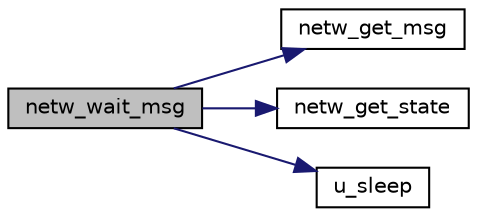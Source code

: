 digraph G
{
  edge [fontname="Helvetica",fontsize="10",labelfontname="Helvetica",labelfontsize="10"];
  node [fontname="Helvetica",fontsize="10",shape=record];
  rankdir=LR;
  Node1 [label="netw_wait_msg",height=0.2,width=0.4,color="black", fillcolor="grey75", style="filled" fontcolor="black"];
  Node1 -> Node2 [color="midnightblue",fontsize="10",style="solid",fontname="Helvetica"];
  Node2 [label="netw_get_msg",height=0.2,width=0.4,color="black", fillcolor="white", style="filled",URL="$n__network_8c.html#a0d0992b4eac986d7757ecddbc66e3b90",tooltip="Get a message from aimed NETWORK."];
  Node1 -> Node3 [color="midnightblue",fontsize="10",style="solid",fontname="Helvetica"];
  Node3 [label="netw_get_state",height=0.2,width=0.4,color="black", fillcolor="white", style="filled",URL="$n__network_8c.html#af25c0f462f174092815b0c5d019441db",tooltip="Get the state of a network."];
  Node1 -> Node4 [color="midnightblue",fontsize="10",style="solid",fontname="Helvetica"];
  Node4 [label="u_sleep",height=0.2,width=0.4,color="black", fillcolor="white", style="filled",URL="$n__time_8c.html#a690f12dde1a446d47b8bf5f959493003",tooltip="wrapper around usleep for API consistency"];
}
